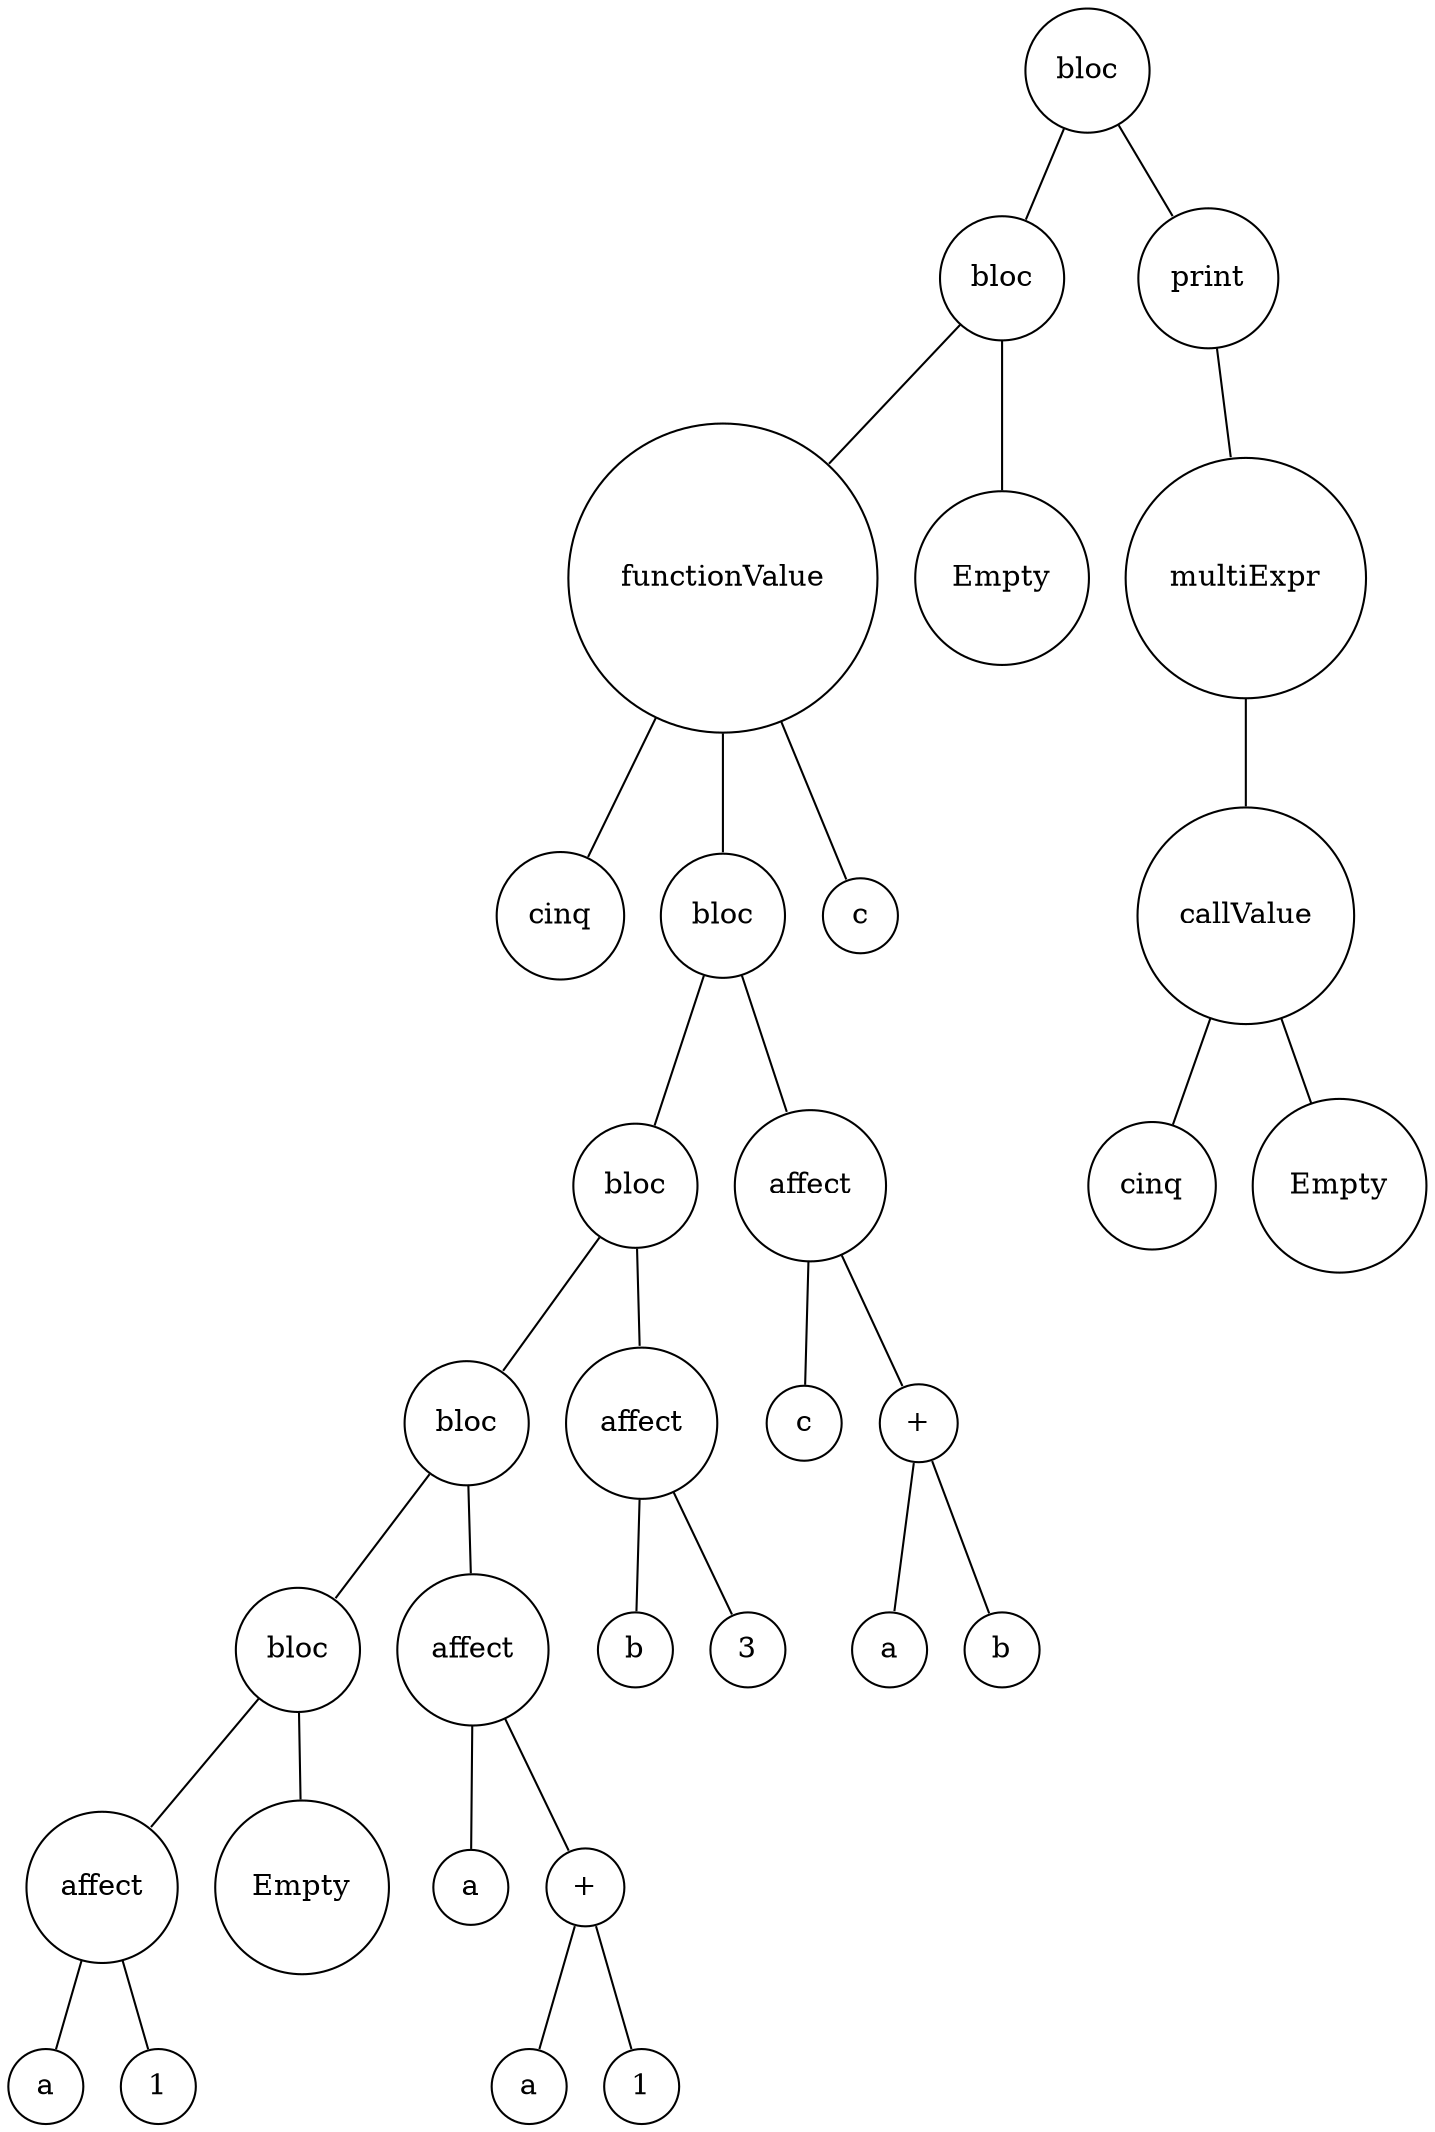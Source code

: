 digraph {
	node [shape=circle]
	"2d3c287a-0651-48fc-9fcd-787918141a32" [label=bloc]
	"9fe7147f-b6c1-4fd6-8552-1ccc0493f109" [label=bloc]
	"04e4c2c3-fa7e-43f4-9eb2-d37ac375009f" [label=functionValue]
	"311e68bd-b927-42c3-a364-0d660298bc98" [label=cinq]
	"04e4c2c3-fa7e-43f4-9eb2-d37ac375009f" -> "311e68bd-b927-42c3-a364-0d660298bc98" [arrowsize=0]
	"f124865a-6512-43d4-a83a-4122cbe29239" [label=bloc]
	"69b4a0fd-1f8b-4490-888b-ef920190aa58" [label=bloc]
	"a8b76c29-ceb6-4c28-aed4-bc02e36961f4" [label=bloc]
	"8041c603-2a14-4388-94a7-fb1678e3cfd2" [label=bloc]
	"7f6b0b39-de6d-441e-9839-9f847bb586c0" [label=affect]
	"c8093d32-3b77-4691-a0a8-07f60ce6168e" [label=a]
	"7f6b0b39-de6d-441e-9839-9f847bb586c0" -> "c8093d32-3b77-4691-a0a8-07f60ce6168e" [arrowsize=0]
	"75fc49ec-d6db-4263-bcc8-ee43b9004a59" [label=1]
	"7f6b0b39-de6d-441e-9839-9f847bb586c0" -> "75fc49ec-d6db-4263-bcc8-ee43b9004a59" [arrowsize=0]
	"8041c603-2a14-4388-94a7-fb1678e3cfd2" -> "7f6b0b39-de6d-441e-9839-9f847bb586c0" [arrowsize=0]
	"0a46a87f-0111-4fbe-92c3-352aaa5709fa" [label=Empty]
	"8041c603-2a14-4388-94a7-fb1678e3cfd2" -> "0a46a87f-0111-4fbe-92c3-352aaa5709fa" [arrowsize=0]
	"a8b76c29-ceb6-4c28-aed4-bc02e36961f4" -> "8041c603-2a14-4388-94a7-fb1678e3cfd2" [arrowsize=0]
	"889eb241-9440-4461-8dd8-430a2926a81a" [label=affect]
	"6fcb9efe-536a-474a-be2e-1893f8db51a0" [label=a]
	"889eb241-9440-4461-8dd8-430a2926a81a" -> "6fcb9efe-536a-474a-be2e-1893f8db51a0" [arrowsize=0]
	"6f0d0750-1508-4bec-a94f-83ef7c7ca88f" [label="+"]
	"4ea9f1d3-672b-43bf-a66b-076fb541fd37" [label=a]
	"6f0d0750-1508-4bec-a94f-83ef7c7ca88f" -> "4ea9f1d3-672b-43bf-a66b-076fb541fd37" [arrowsize=0]
	"8c0d0fe9-9c80-4795-80eb-1026e087230e" [label=1]
	"6f0d0750-1508-4bec-a94f-83ef7c7ca88f" -> "8c0d0fe9-9c80-4795-80eb-1026e087230e" [arrowsize=0]
	"889eb241-9440-4461-8dd8-430a2926a81a" -> "6f0d0750-1508-4bec-a94f-83ef7c7ca88f" [arrowsize=0]
	"a8b76c29-ceb6-4c28-aed4-bc02e36961f4" -> "889eb241-9440-4461-8dd8-430a2926a81a" [arrowsize=0]
	"69b4a0fd-1f8b-4490-888b-ef920190aa58" -> "a8b76c29-ceb6-4c28-aed4-bc02e36961f4" [arrowsize=0]
	"b31f3edc-5fe9-40be-a470-0ba219922a5b" [label=affect]
	"0da5d360-04a2-46c1-8634-3243aeb59da8" [label=b]
	"b31f3edc-5fe9-40be-a470-0ba219922a5b" -> "0da5d360-04a2-46c1-8634-3243aeb59da8" [arrowsize=0]
	"473ad342-44c4-478d-bb3b-78d6d17aaf21" [label=3]
	"b31f3edc-5fe9-40be-a470-0ba219922a5b" -> "473ad342-44c4-478d-bb3b-78d6d17aaf21" [arrowsize=0]
	"69b4a0fd-1f8b-4490-888b-ef920190aa58" -> "b31f3edc-5fe9-40be-a470-0ba219922a5b" [arrowsize=0]
	"f124865a-6512-43d4-a83a-4122cbe29239" -> "69b4a0fd-1f8b-4490-888b-ef920190aa58" [arrowsize=0]
	"eec34291-18d7-4d7a-91a9-3ed21da3518a" [label=affect]
	"f503eef2-27a7-463f-ac06-a3b945a9172e" [label=c]
	"eec34291-18d7-4d7a-91a9-3ed21da3518a" -> "f503eef2-27a7-463f-ac06-a3b945a9172e" [arrowsize=0]
	"a033ae9a-f646-48ba-afba-bf8b71515662" [label="+"]
	"dcf3ab18-83ce-45dc-ba54-6a1ad85fdaef" [label=a]
	"a033ae9a-f646-48ba-afba-bf8b71515662" -> "dcf3ab18-83ce-45dc-ba54-6a1ad85fdaef" [arrowsize=0]
	"4664cc93-08fb-423c-add4-72cd4a9b4d9b" [label=b]
	"a033ae9a-f646-48ba-afba-bf8b71515662" -> "4664cc93-08fb-423c-add4-72cd4a9b4d9b" [arrowsize=0]
	"eec34291-18d7-4d7a-91a9-3ed21da3518a" -> "a033ae9a-f646-48ba-afba-bf8b71515662" [arrowsize=0]
	"f124865a-6512-43d4-a83a-4122cbe29239" -> "eec34291-18d7-4d7a-91a9-3ed21da3518a" [arrowsize=0]
	"04e4c2c3-fa7e-43f4-9eb2-d37ac375009f" -> "f124865a-6512-43d4-a83a-4122cbe29239" [arrowsize=0]
	"6ecb68ab-5854-4c46-9ce7-eee656590047" [label=c]
	"04e4c2c3-fa7e-43f4-9eb2-d37ac375009f" -> "6ecb68ab-5854-4c46-9ce7-eee656590047" [arrowsize=0]
	"9fe7147f-b6c1-4fd6-8552-1ccc0493f109" -> "04e4c2c3-fa7e-43f4-9eb2-d37ac375009f" [arrowsize=0]
	"79a2e2db-df28-429c-bb39-69e6e23d6a7a" [label=Empty]
	"9fe7147f-b6c1-4fd6-8552-1ccc0493f109" -> "79a2e2db-df28-429c-bb39-69e6e23d6a7a" [arrowsize=0]
	"2d3c287a-0651-48fc-9fcd-787918141a32" -> "9fe7147f-b6c1-4fd6-8552-1ccc0493f109" [arrowsize=0]
	"61fa3099-bcdb-4f07-8555-6869fa0b0f4c" [label=print]
	"22a6575d-1b05-4845-ab82-194cf29b9d71" [label=multiExpr]
	"62a099e0-a838-4b6b-b21c-f85d5fdca8c3" [label=callValue]
	"d9043c12-b9b1-4b63-a49a-539ebb91cc3d" [label=cinq]
	"62a099e0-a838-4b6b-b21c-f85d5fdca8c3" -> "d9043c12-b9b1-4b63-a49a-539ebb91cc3d" [arrowsize=0]
	"cdca4f59-f661-4b34-9f5f-65fa1bc56f12" [label=Empty]
	"62a099e0-a838-4b6b-b21c-f85d5fdca8c3" -> "cdca4f59-f661-4b34-9f5f-65fa1bc56f12" [arrowsize=0]
	"22a6575d-1b05-4845-ab82-194cf29b9d71" -> "62a099e0-a838-4b6b-b21c-f85d5fdca8c3" [arrowsize=0]
	"61fa3099-bcdb-4f07-8555-6869fa0b0f4c" -> "22a6575d-1b05-4845-ab82-194cf29b9d71" [arrowsize=0]
	"2d3c287a-0651-48fc-9fcd-787918141a32" -> "61fa3099-bcdb-4f07-8555-6869fa0b0f4c" [arrowsize=0]
}
